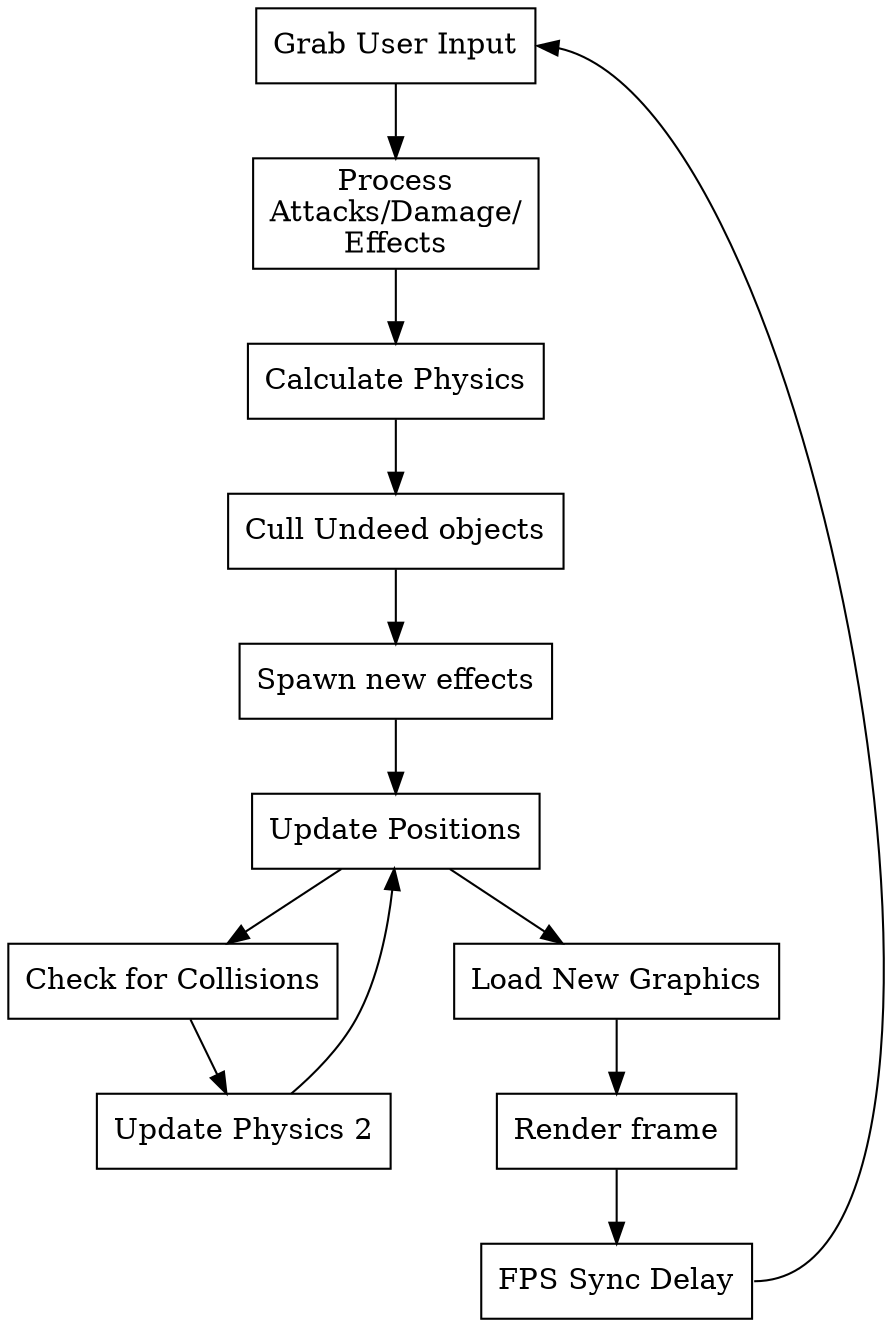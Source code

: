digraph Test {
	node [shape=box]
	User_Input [label="Grab User Input"]
	Pross_ADE [label="Process\nAttacks/Damage/\nEffects"]
	Calc_Physics [label="Calculate Physics"]
	Cull [label="Cull Undeed objects"]
	Update_Pos [label="Update Positions"]
	Collision [label="Check for Collisions"]
	Spawn [label="Spawn new effects"]
	Calc_Physics2 [label="Update Physics 2"]
	Load_GFX  [label="Load New Graphics"]
	Render [label="Render frame"]
	FPS_Delay  [label="FPS Sync Delay"]

	User_Input -> Pross_ADE -> Calc_Physics -> Cull -> Spawn -> Update_Pos -> Load_GFX -> Render -> FPS_Delay 
	FPS_Delay -> User_Input [constraint=false,tailport=e,headport=e]
	Update_Pos -> Collision
	Collision -> Calc_Physics2
	Calc_Physics2 -> Update_Pos
	
	

}